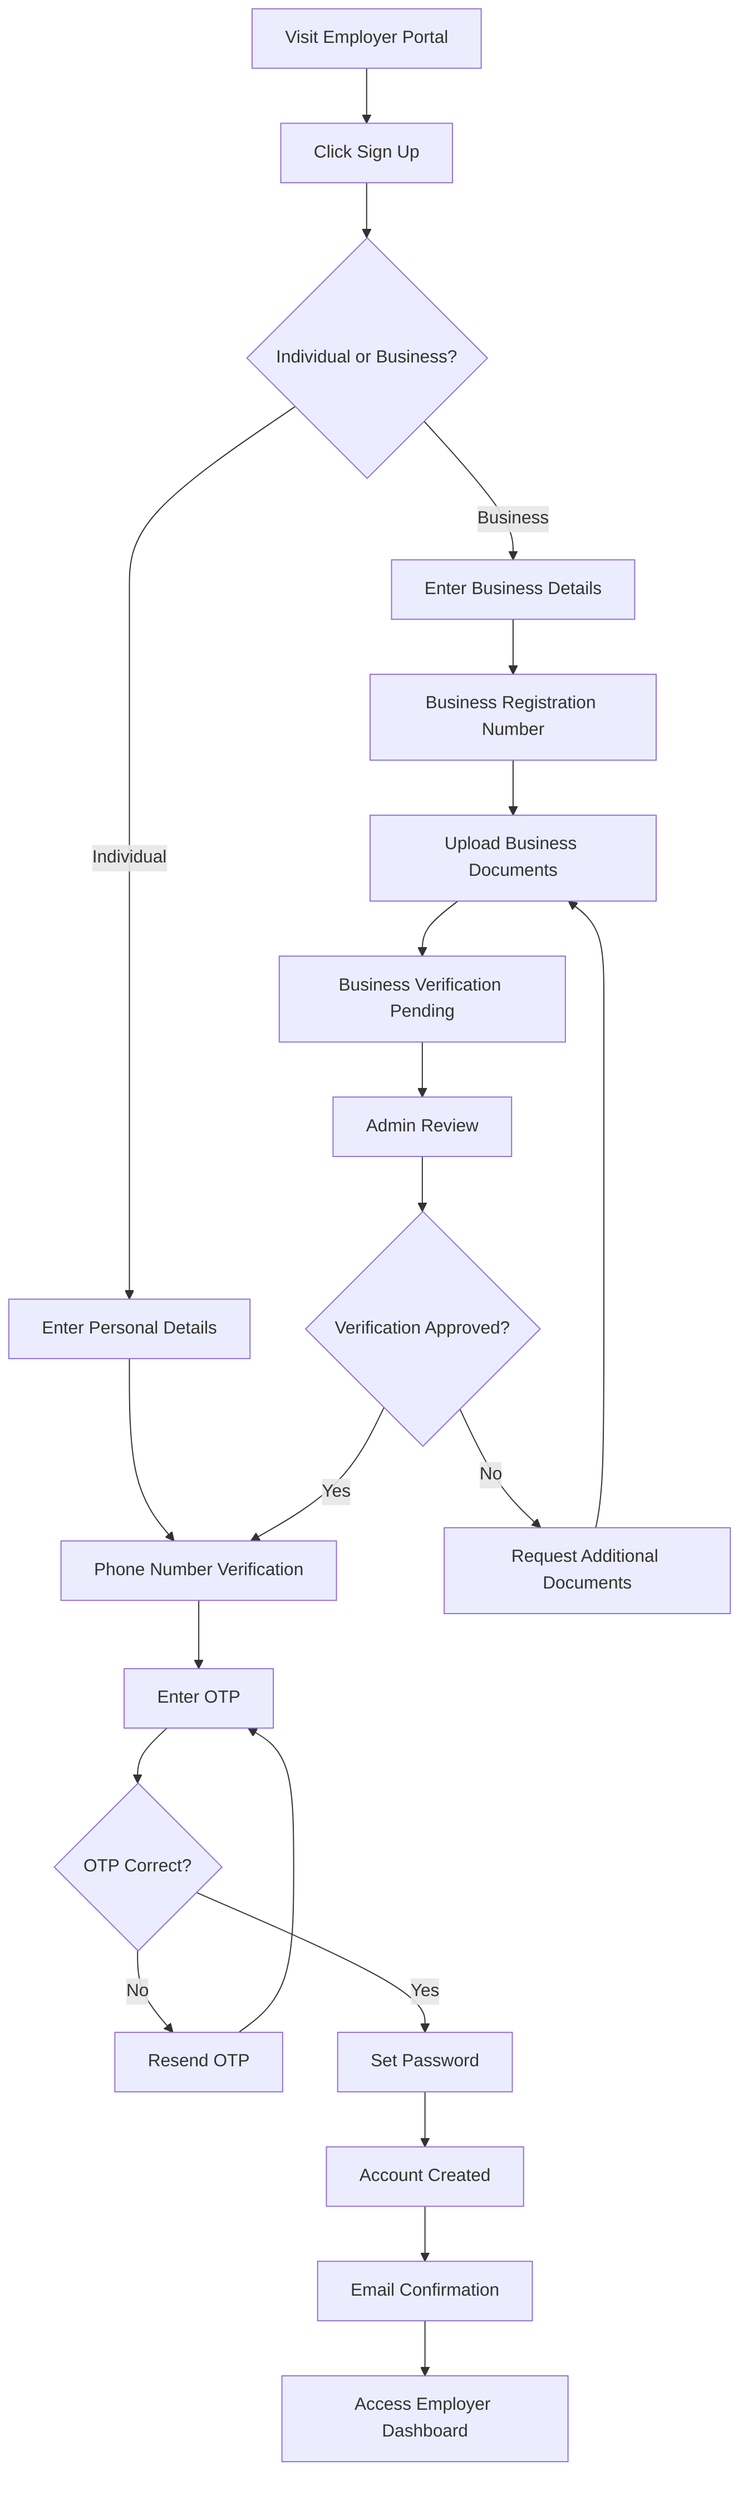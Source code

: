 flowchart TD
  A[Visit Employer Portal] --> B[Click Sign Up]
  B --> C{Individual or Business?}
  C -->|Individual| D[Enter Personal Details]
  C -->|Business| E[Enter Business Details]
  D --> F[Phone Number Verification]
  E --> G[Business Registration Number]
  G --> H[Upload Business Documents]
  H --> I[Business Verification Pending]
  I --> J[Admin Review]
  J --> K{Verification Approved?}
  K -->|No| L[Request Additional Documents]
  L --> H
  K -->|Yes| F
  F --> M[Enter OTP]
  M --> N{OTP Correct?}
  N -->|No| O[Resend OTP]
  O --> M
  N -->|Yes| P[Set Password]
  P --> Q[Account Created]
  Q --> R[Email Confirmation]
  R --> S[Access Employer Dashboard]